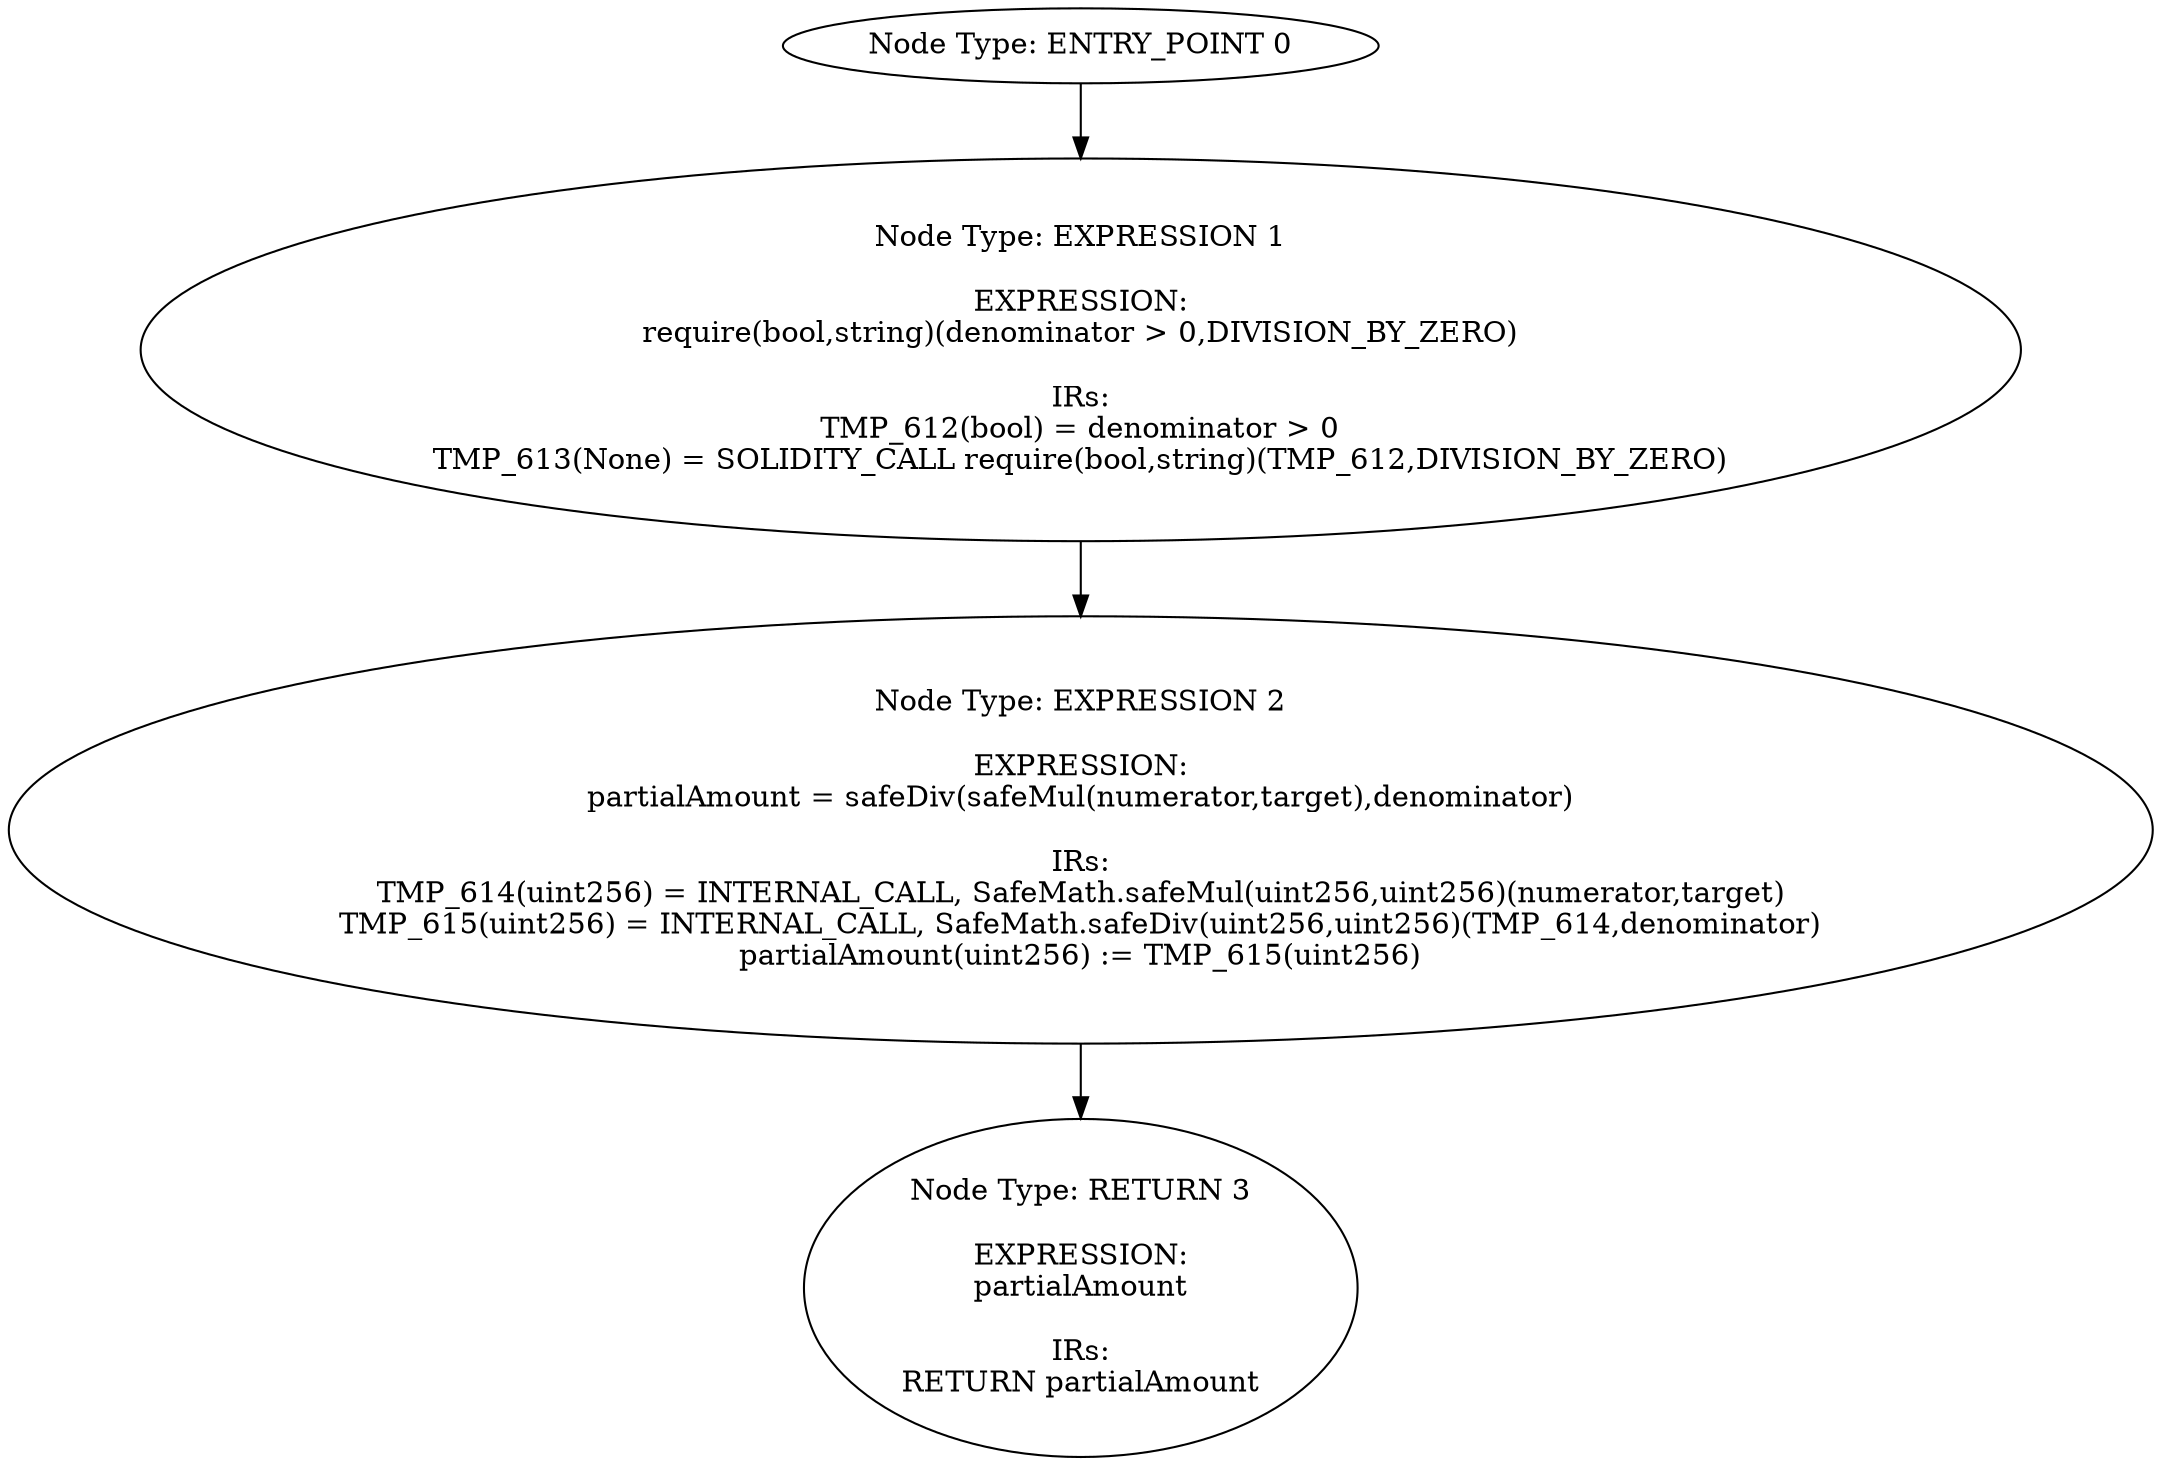 digraph{
0[label="Node Type: ENTRY_POINT 0
"];
0->1;
1[label="Node Type: EXPRESSION 1

EXPRESSION:
require(bool,string)(denominator > 0,DIVISION_BY_ZERO)

IRs:
TMP_612(bool) = denominator > 0
TMP_613(None) = SOLIDITY_CALL require(bool,string)(TMP_612,DIVISION_BY_ZERO)"];
1->2;
2[label="Node Type: EXPRESSION 2

EXPRESSION:
partialAmount = safeDiv(safeMul(numerator,target),denominator)

IRs:
TMP_614(uint256) = INTERNAL_CALL, SafeMath.safeMul(uint256,uint256)(numerator,target)
TMP_615(uint256) = INTERNAL_CALL, SafeMath.safeDiv(uint256,uint256)(TMP_614,denominator)
partialAmount(uint256) := TMP_615(uint256)"];
2->3;
3[label="Node Type: RETURN 3

EXPRESSION:
partialAmount

IRs:
RETURN partialAmount"];
}
